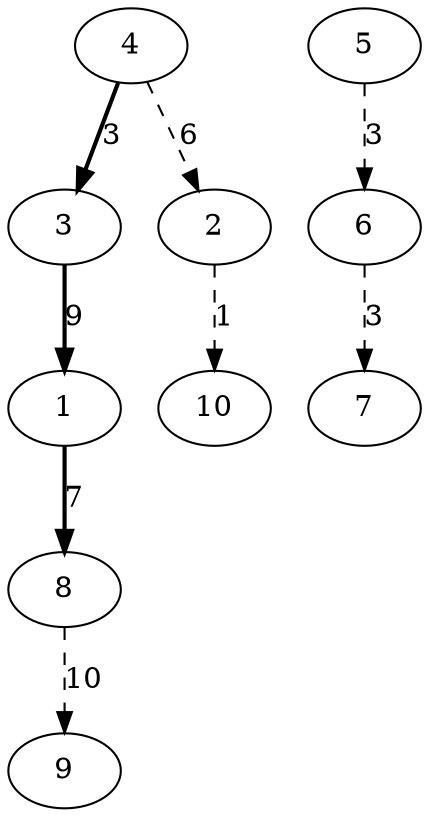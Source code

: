 digraph G {
4 -> 3 [style=bold, label=3];
3 -> 1 [style=bold, label=9];
1 -> 8 [style=bold, label=7];
4 -> 2 [style=dashed, label=6];
5 -> 6 [style=dashed, label=3];
6 -> 7 [style=dashed, label=3];
8 -> 9 [style=dashed, label=10];
2 -> 10 [style=dashed, label=1];
1; 
2; 
3; 
4; 
5; 
6; 
7; 
8; 
9; 
10; 
}
